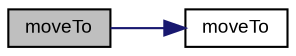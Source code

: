 digraph "moveTo"
{
  bgcolor="transparent";
  edge [fontname="Arial",fontsize="9",labelfontname="Arial",labelfontsize="9"];
  node [fontname="Arial",fontsize="9",shape=record];
  rankdir="LR";
  Node1 [label="moveTo",height=0.2,width=0.4,color="black", fillcolor="grey75", style="filled" fontcolor="black"];
  Node1 -> Node2 [color="midnightblue",fontsize="9",style="solid",fontname="Arial"];
  Node2 [label="moveTo",height=0.2,width=0.4,color="black",URL="$struct_v_s_t_g_u_i_1_1_c_rect.html#aa53b91f54416ad139ffbef0e6a35fa9c"];
}
